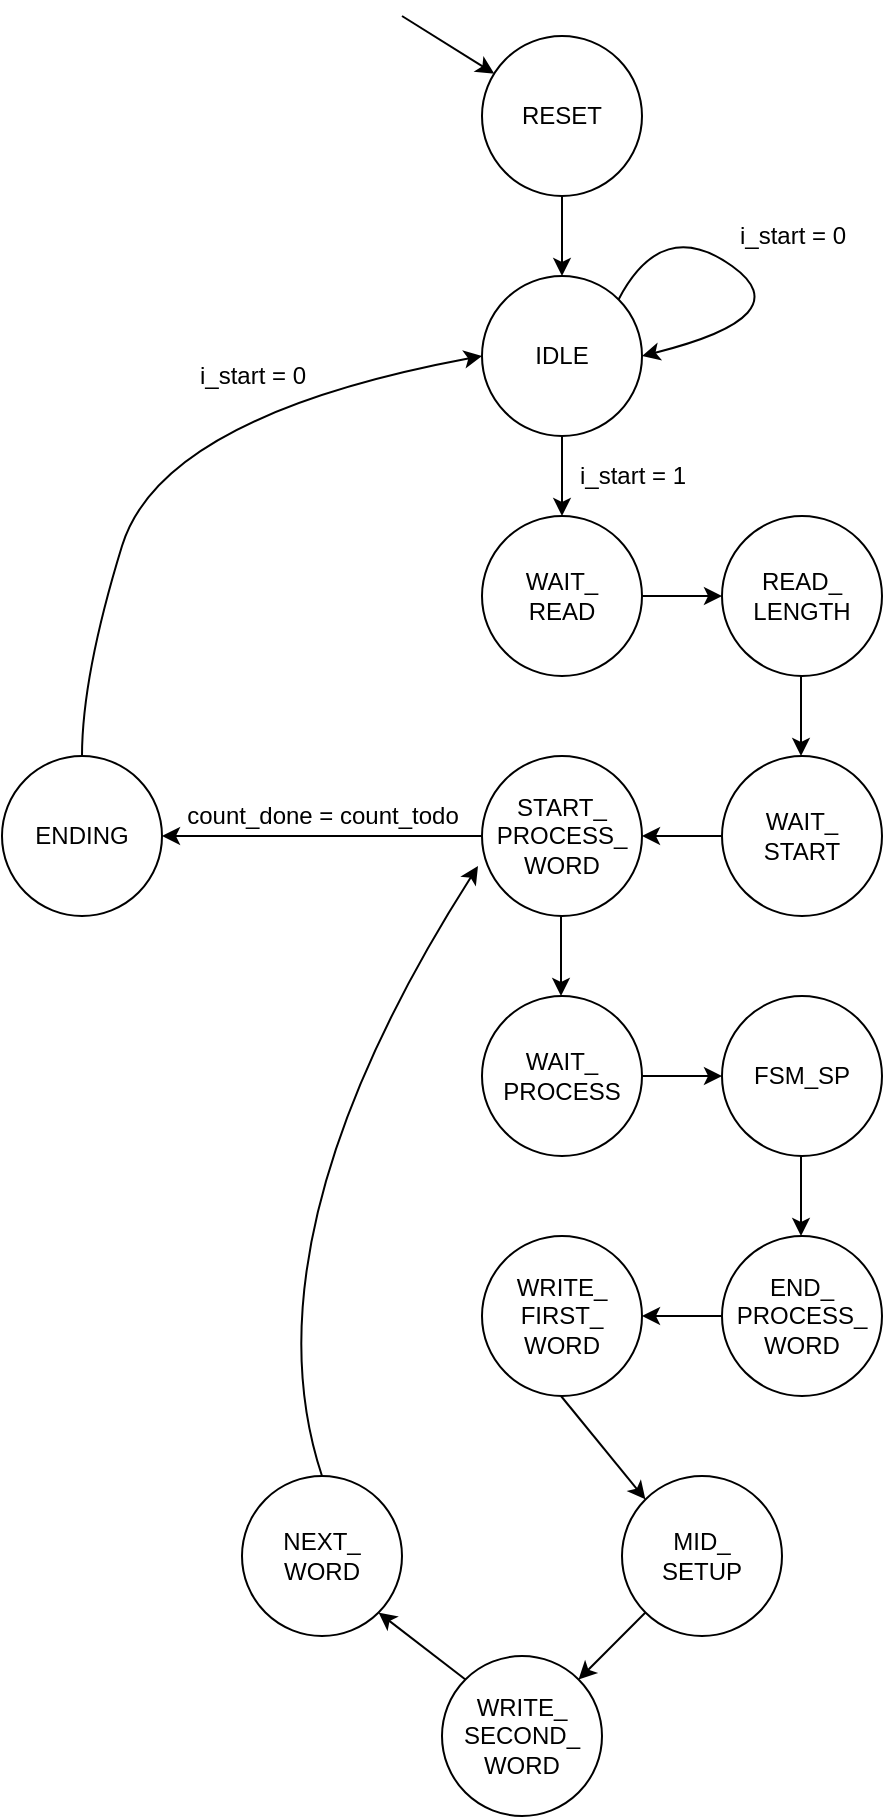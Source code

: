 <mxfile version="16.6.2" type="device"><diagram id="Lg2DCBXc2yPvFg-E73fn" name="Page-1"><mxGraphModel dx="1422" dy="752" grid="1" gridSize="10" guides="1" tooltips="1" connect="1" arrows="1" fold="1" page="1" pageScale="1" pageWidth="827" pageHeight="1169" math="0" shadow="0"><root><mxCell id="0"/><mxCell id="1" parent="0"/><mxCell id="vkyjw3s5AQTJ53x1nzYS-1" value="RESET" style="ellipse;whiteSpace=wrap;html=1;" vertex="1" parent="1"><mxGeometry x="434" y="145" width="80" height="80" as="geometry"/></mxCell><mxCell id="vkyjw3s5AQTJ53x1nzYS-4" value="" style="endArrow=classic;html=1;rounded=0;" edge="1" parent="1" target="vkyjw3s5AQTJ53x1nzYS-1"><mxGeometry width="50" height="50" relative="1" as="geometry"><mxPoint x="394" y="135" as="sourcePoint"/><mxPoint x="424" y="95" as="targetPoint"/></mxGeometry></mxCell><mxCell id="vkyjw3s5AQTJ53x1nzYS-5" value="" style="endArrow=classic;html=1;rounded=0;exitX=0.5;exitY=1;exitDx=0;exitDy=0;" edge="1" parent="1" source="vkyjw3s5AQTJ53x1nzYS-1"><mxGeometry width="50" height="50" relative="1" as="geometry"><mxPoint x="444" y="275" as="sourcePoint"/><mxPoint x="474" y="265" as="targetPoint"/></mxGeometry></mxCell><mxCell id="vkyjw3s5AQTJ53x1nzYS-6" value="IDLE" style="ellipse;whiteSpace=wrap;html=1;aspect=fixed;" vertex="1" parent="1"><mxGeometry x="434" y="265" width="80" height="80" as="geometry"/></mxCell><mxCell id="vkyjw3s5AQTJ53x1nzYS-9" value="&lt;div&gt;READ_&lt;/div&gt;&lt;div&gt;LENGTH&lt;br&gt;&lt;/div&gt;" style="ellipse;whiteSpace=wrap;html=1;aspect=fixed;" vertex="1" parent="1"><mxGeometry x="554" y="385" width="80" height="80" as="geometry"/></mxCell><mxCell id="vkyjw3s5AQTJ53x1nzYS-10" value="&lt;div&gt;WAIT_&lt;/div&gt;&lt;div&gt;READ&lt;br&gt;&lt;/div&gt;" style="ellipse;whiteSpace=wrap;html=1;aspect=fixed;" vertex="1" parent="1"><mxGeometry x="434" y="385" width="80" height="80" as="geometry"/></mxCell><mxCell id="vkyjw3s5AQTJ53x1nzYS-11" value="&lt;div&gt;START_&lt;/div&gt;&lt;div&gt;PROCESS_&lt;/div&gt;&lt;div&gt;WORD&lt;br&gt;&lt;/div&gt;" style="ellipse;whiteSpace=wrap;html=1;aspect=fixed;" vertex="1" parent="1"><mxGeometry x="434" y="505" width="80" height="80" as="geometry"/></mxCell><mxCell id="vkyjw3s5AQTJ53x1nzYS-12" value="&lt;div&gt;WAIT_&lt;/div&gt;&lt;div&gt;START&lt;br&gt;&lt;/div&gt;" style="ellipse;whiteSpace=wrap;html=1;aspect=fixed;" vertex="1" parent="1"><mxGeometry x="554" y="505" width="80" height="80" as="geometry"/></mxCell><mxCell id="vkyjw3s5AQTJ53x1nzYS-13" value="&lt;div&gt;WAIT_&lt;/div&gt;&lt;div&gt;PROCESS&lt;br&gt;&lt;/div&gt;" style="ellipse;whiteSpace=wrap;html=1;aspect=fixed;" vertex="1" parent="1"><mxGeometry x="434" y="625" width="80" height="80" as="geometry"/></mxCell><mxCell id="vkyjw3s5AQTJ53x1nzYS-14" value="&lt;div&gt;FSM_SP&lt;br&gt;&lt;/div&gt;" style="ellipse;whiteSpace=wrap;html=1;aspect=fixed;" vertex="1" parent="1"><mxGeometry x="554" y="625" width="80" height="80" as="geometry"/></mxCell><mxCell id="vkyjw3s5AQTJ53x1nzYS-15" value="&lt;div&gt;END_&lt;/div&gt;&lt;div&gt;PROCESS_&lt;/div&gt;&lt;div&gt;WORD&lt;br&gt;&lt;/div&gt;" style="ellipse;whiteSpace=wrap;html=1;aspect=fixed;" vertex="1" parent="1"><mxGeometry x="554" y="745" width="80" height="80" as="geometry"/></mxCell><mxCell id="vkyjw3s5AQTJ53x1nzYS-16" value="&lt;div&gt;WRITE_&lt;/div&gt;&lt;div&gt;FIRST_&lt;/div&gt;&lt;div&gt;WORD&lt;br&gt;&lt;/div&gt;" style="ellipse;whiteSpace=wrap;html=1;aspect=fixed;" vertex="1" parent="1"><mxGeometry x="434" y="745" width="80" height="80" as="geometry"/></mxCell><mxCell id="vkyjw3s5AQTJ53x1nzYS-17" value="&lt;div&gt;MID_&lt;/div&gt;&lt;div&gt;SETUP&lt;br&gt;&lt;/div&gt;" style="ellipse;whiteSpace=wrap;html=1;aspect=fixed;" vertex="1" parent="1"><mxGeometry x="504" y="865" width="80" height="80" as="geometry"/></mxCell><mxCell id="vkyjw3s5AQTJ53x1nzYS-18" value="&lt;div&gt;WRITE_&lt;/div&gt;&lt;div&gt;SECOND_&lt;/div&gt;&lt;div&gt;WORD&lt;br&gt;&lt;/div&gt;" style="ellipse;whiteSpace=wrap;html=1;aspect=fixed;" vertex="1" parent="1"><mxGeometry x="414" y="955" width="80" height="80" as="geometry"/></mxCell><mxCell id="vkyjw3s5AQTJ53x1nzYS-19" value="&lt;div&gt;NEXT_&lt;/div&gt;&lt;div&gt;WORD&lt;br&gt;&lt;/div&gt;" style="ellipse;whiteSpace=wrap;html=1;aspect=fixed;" vertex="1" parent="1"><mxGeometry x="314" y="865" width="80" height="80" as="geometry"/></mxCell><mxCell id="vkyjw3s5AQTJ53x1nzYS-20" value="ENDING" style="ellipse;whiteSpace=wrap;html=1;aspect=fixed;" vertex="1" parent="1"><mxGeometry x="194" y="505" width="80" height="80" as="geometry"/></mxCell><mxCell id="vkyjw3s5AQTJ53x1nzYS-21" value="" style="endArrow=classic;html=1;rounded=0;exitX=0;exitY=0.5;exitDx=0;exitDy=0;entryX=1;entryY=0.5;entryDx=0;entryDy=0;" edge="1" parent="1" source="vkyjw3s5AQTJ53x1nzYS-11" target="vkyjw3s5AQTJ53x1nzYS-20"><mxGeometry width="50" height="50" relative="1" as="geometry"><mxPoint x="294" y="615" as="sourcePoint"/><mxPoint x="284" y="565" as="targetPoint"/></mxGeometry></mxCell><mxCell id="vkyjw3s5AQTJ53x1nzYS-22" value="" style="curved=1;endArrow=classic;html=1;rounded=0;exitX=0.5;exitY=0;exitDx=0;exitDy=0;entryX=-0.025;entryY=0.688;entryDx=0;entryDy=0;entryPerimeter=0;" edge="1" parent="1" source="vkyjw3s5AQTJ53x1nzYS-19" target="vkyjw3s5AQTJ53x1nzYS-11"><mxGeometry width="50" height="50" relative="1" as="geometry"><mxPoint x="424" y="745" as="sourcePoint"/><mxPoint x="434" y="545" as="targetPoint"/><Array as="points"><mxPoint x="314" y="745"/></Array></mxGeometry></mxCell><mxCell id="vkyjw3s5AQTJ53x1nzYS-23" value="" style="curved=1;endArrow=classic;html=1;rounded=0;exitX=0.5;exitY=0;exitDx=0;exitDy=0;entryX=0;entryY=0.5;entryDx=0;entryDy=0;" edge="1" parent="1" source="vkyjw3s5AQTJ53x1nzYS-20" target="vkyjw3s5AQTJ53x1nzYS-6"><mxGeometry width="50" height="50" relative="1" as="geometry"><mxPoint x="424" y="685" as="sourcePoint"/><mxPoint x="474" y="635" as="targetPoint"/><Array as="points"><mxPoint x="234" y="465"/><mxPoint x="274" y="335"/></Array></mxGeometry></mxCell><mxCell id="vkyjw3s5AQTJ53x1nzYS-24" value="" style="endArrow=classic;html=1;rounded=0;entryX=0.5;entryY=0;entryDx=0;entryDy=0;exitX=0.5;exitY=1;exitDx=0;exitDy=0;" edge="1" parent="1" source="vkyjw3s5AQTJ53x1nzYS-6" target="vkyjw3s5AQTJ53x1nzYS-10"><mxGeometry width="50" height="50" relative="1" as="geometry"><mxPoint x="464" y="395" as="sourcePoint"/><mxPoint x="514" y="345" as="targetPoint"/></mxGeometry></mxCell><mxCell id="vkyjw3s5AQTJ53x1nzYS-26" value="" style="endArrow=classic;html=1;rounded=0;entryX=0.5;entryY=0;entryDx=0;entryDy=0;exitX=0.5;exitY=1;exitDx=0;exitDy=0;" edge="1" parent="1"><mxGeometry width="50" height="50" relative="1" as="geometry"><mxPoint x="593.5" y="465" as="sourcePoint"/><mxPoint x="593.5" y="505" as="targetPoint"/></mxGeometry></mxCell><mxCell id="vkyjw3s5AQTJ53x1nzYS-27" value="" style="endArrow=classic;html=1;rounded=0;entryX=0.5;entryY=0;entryDx=0;entryDy=0;exitX=0.5;exitY=1;exitDx=0;exitDy=0;" edge="1" parent="1"><mxGeometry width="50" height="50" relative="1" as="geometry"><mxPoint x="473.5" y="585" as="sourcePoint"/><mxPoint x="473.5" y="625" as="targetPoint"/></mxGeometry></mxCell><mxCell id="vkyjw3s5AQTJ53x1nzYS-29" value="" style="endArrow=classic;html=1;rounded=0;entryX=0.5;entryY=0;entryDx=0;entryDy=0;exitX=0.5;exitY=1;exitDx=0;exitDy=0;" edge="1" parent="1"><mxGeometry width="50" height="50" relative="1" as="geometry"><mxPoint x="593.5" y="705" as="sourcePoint"/><mxPoint x="593.5" y="745" as="targetPoint"/></mxGeometry></mxCell><mxCell id="vkyjw3s5AQTJ53x1nzYS-30" value="" style="endArrow=classic;html=1;rounded=0;entryX=0;entryY=0;entryDx=0;entryDy=0;exitX=0.5;exitY=1;exitDx=0;exitDy=0;" edge="1" parent="1" target="vkyjw3s5AQTJ53x1nzYS-17"><mxGeometry width="50" height="50" relative="1" as="geometry"><mxPoint x="473.5" y="825" as="sourcePoint"/><mxPoint x="473.5" y="865" as="targetPoint"/></mxGeometry></mxCell><mxCell id="vkyjw3s5AQTJ53x1nzYS-31" value="" style="endArrow=classic;html=1;rounded=0;exitX=0;exitY=0;exitDx=0;exitDy=0;entryX=1;entryY=1;entryDx=0;entryDy=0;" edge="1" parent="1" source="vkyjw3s5AQTJ53x1nzYS-18" target="vkyjw3s5AQTJ53x1nzYS-19"><mxGeometry width="50" height="50" relative="1" as="geometry"><mxPoint x="424" y="775" as="sourcePoint"/><mxPoint x="474" y="725" as="targetPoint"/></mxGeometry></mxCell><mxCell id="vkyjw3s5AQTJ53x1nzYS-32" value="" style="endArrow=classic;html=1;rounded=0;entryX=0;entryY=0.5;entryDx=0;entryDy=0;exitX=1;exitY=0.5;exitDx=0;exitDy=0;" edge="1" parent="1" source="vkyjw3s5AQTJ53x1nzYS-13" target="vkyjw3s5AQTJ53x1nzYS-14"><mxGeometry width="50" height="50" relative="1" as="geometry"><mxPoint x="424" y="775" as="sourcePoint"/><mxPoint x="474" y="725" as="targetPoint"/></mxGeometry></mxCell><mxCell id="vkyjw3s5AQTJ53x1nzYS-33" value="" style="endArrow=classic;html=1;rounded=0;entryX=1;entryY=0.5;entryDx=0;entryDy=0;exitX=0;exitY=0.5;exitDx=0;exitDy=0;" edge="1" parent="1" source="vkyjw3s5AQTJ53x1nzYS-12" target="vkyjw3s5AQTJ53x1nzYS-11"><mxGeometry width="50" height="50" relative="1" as="geometry"><mxPoint x="424" y="715" as="sourcePoint"/><mxPoint x="474" y="665" as="targetPoint"/></mxGeometry></mxCell><mxCell id="vkyjw3s5AQTJ53x1nzYS-34" value="" style="endArrow=classic;html=1;rounded=0;exitX=1;exitY=0.5;exitDx=0;exitDy=0;" edge="1" parent="1" source="vkyjw3s5AQTJ53x1nzYS-10" target="vkyjw3s5AQTJ53x1nzYS-9"><mxGeometry width="50" height="50" relative="1" as="geometry"><mxPoint x="524" y="425" as="sourcePoint"/><mxPoint x="474" y="665" as="targetPoint"/></mxGeometry></mxCell><mxCell id="vkyjw3s5AQTJ53x1nzYS-35" value="" style="endArrow=classic;html=1;rounded=0;exitX=0;exitY=0.5;exitDx=0;exitDy=0;entryX=1;entryY=0.5;entryDx=0;entryDy=0;" edge="1" parent="1" source="vkyjw3s5AQTJ53x1nzYS-15" target="vkyjw3s5AQTJ53x1nzYS-16"><mxGeometry width="50" height="50" relative="1" as="geometry"><mxPoint x="424" y="715" as="sourcePoint"/><mxPoint x="474" y="665" as="targetPoint"/></mxGeometry></mxCell><mxCell id="vkyjw3s5AQTJ53x1nzYS-36" value="" style="endArrow=classic;html=1;rounded=0;entryX=1;entryY=0;entryDx=0;entryDy=0;exitX=0;exitY=1;exitDx=0;exitDy=0;" edge="1" parent="1" source="vkyjw3s5AQTJ53x1nzYS-17" target="vkyjw3s5AQTJ53x1nzYS-18"><mxGeometry width="50" height="50" relative="1" as="geometry"><mxPoint x="424" y="715" as="sourcePoint"/><mxPoint x="474" y="665" as="targetPoint"/></mxGeometry></mxCell><mxCell id="vkyjw3s5AQTJ53x1nzYS-38" value="" style="curved=1;endArrow=classic;html=1;rounded=0;exitX=1;exitY=0;exitDx=0;exitDy=0;entryX=1;entryY=0.5;entryDx=0;entryDy=0;" edge="1" parent="1" source="vkyjw3s5AQTJ53x1nzYS-6" target="vkyjw3s5AQTJ53x1nzYS-6"><mxGeometry width="50" height="50" relative="1" as="geometry"><mxPoint x="504" y="275" as="sourcePoint"/><mxPoint x="554" y="225" as="targetPoint"/><Array as="points"><mxPoint x="524" y="235"/><mxPoint x="594" y="285"/></Array></mxGeometry></mxCell><mxCell id="vkyjw3s5AQTJ53x1nzYS-39" value="i_start = 0" style="text;html=1;align=center;verticalAlign=middle;resizable=0;points=[];autosize=1;strokeColor=none;fillColor=none;" vertex="1" parent="1"><mxGeometry x="554" y="235" width="70" height="20" as="geometry"/></mxCell><mxCell id="vkyjw3s5AQTJ53x1nzYS-40" value="i_start = 1" style="text;html=1;align=center;verticalAlign=middle;resizable=0;points=[];autosize=1;strokeColor=none;fillColor=none;" vertex="1" parent="1"><mxGeometry x="474" y="355" width="70" height="20" as="geometry"/></mxCell><mxCell id="vkyjw3s5AQTJ53x1nzYS-41" value="i_start = 0" style="text;html=1;align=center;verticalAlign=middle;resizable=0;points=[];autosize=1;strokeColor=none;fillColor=none;" vertex="1" parent="1"><mxGeometry x="284" y="305" width="70" height="20" as="geometry"/></mxCell><mxCell id="vkyjw3s5AQTJ53x1nzYS-42" value="count_done = count_todo" style="text;html=1;align=center;verticalAlign=middle;resizable=0;points=[];autosize=1;strokeColor=none;fillColor=none;" vertex="1" parent="1"><mxGeometry x="279" y="525" width="150" height="20" as="geometry"/></mxCell></root></mxGraphModel></diagram></mxfile>